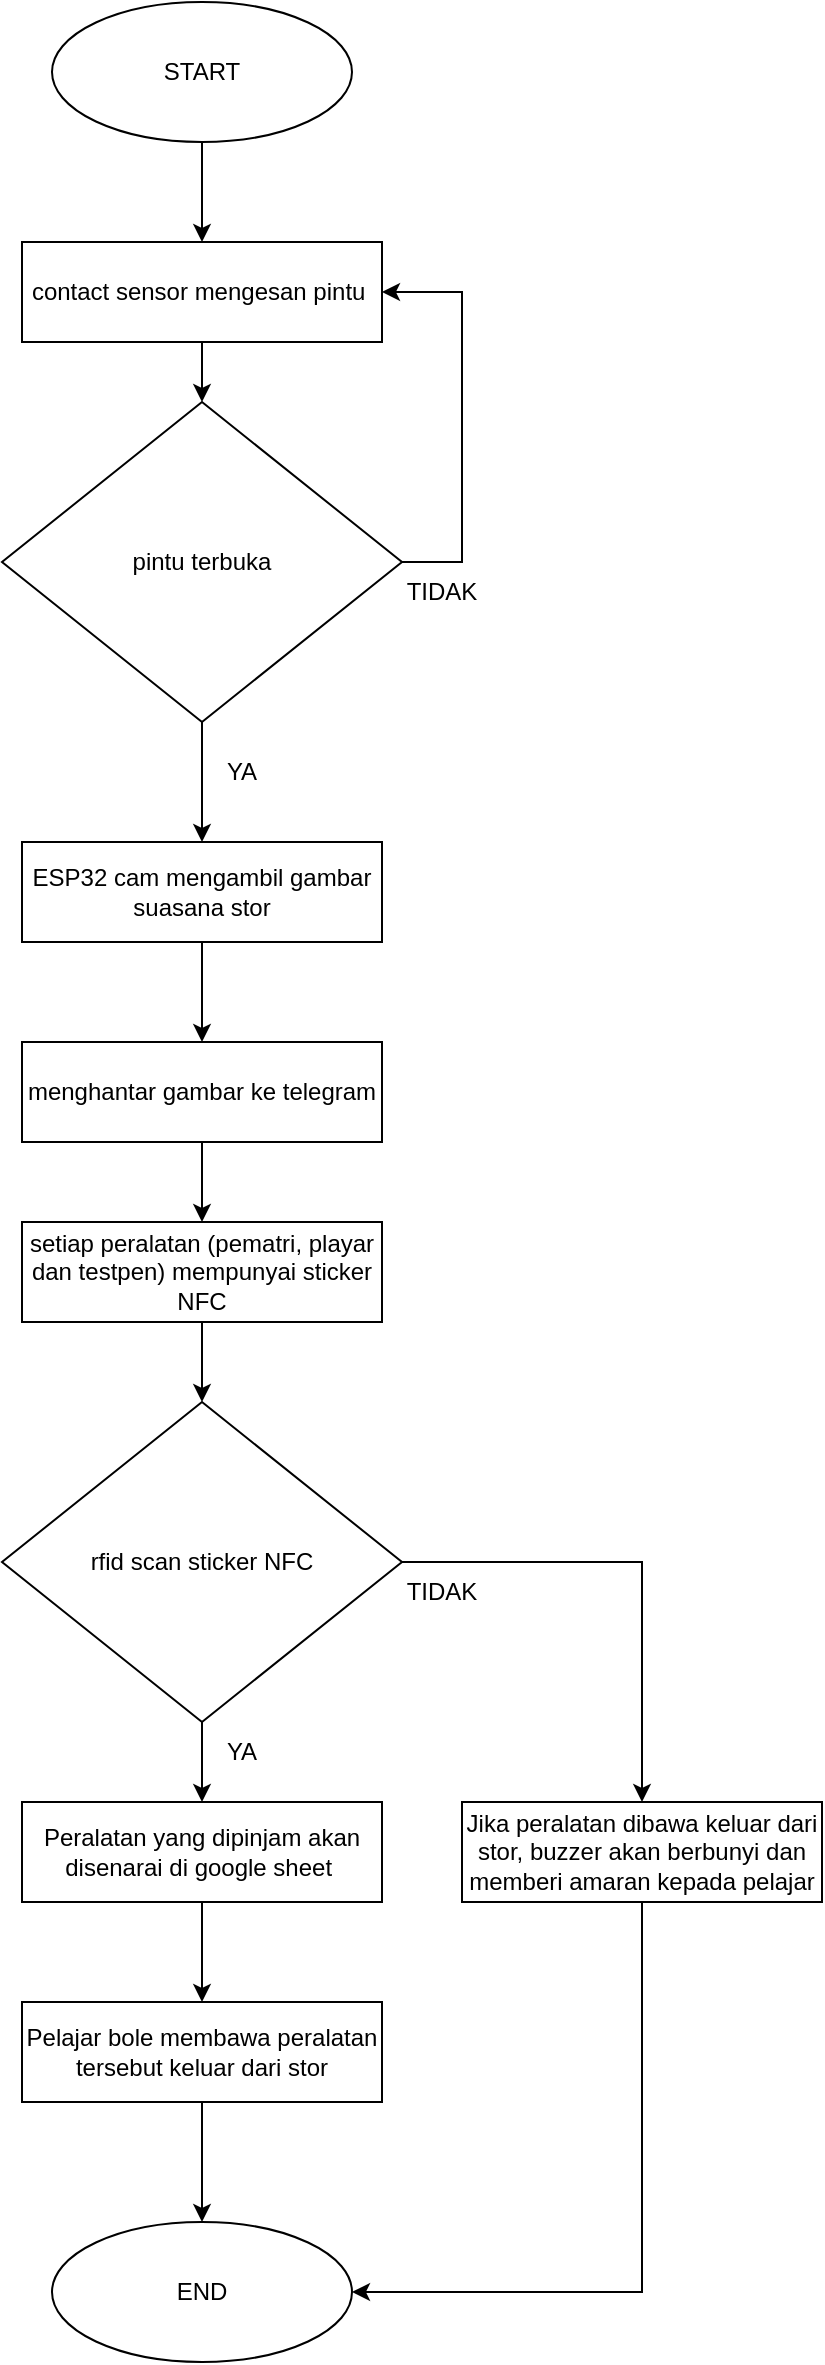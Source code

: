 <mxfile version="27.0.9">
  <diagram name="Page-1" id="vFZa6MuNL-4t9AkKh4qN">
    <mxGraphModel dx="792" dy="494" grid="1" gridSize="10" guides="1" tooltips="1" connect="1" arrows="1" fold="1" page="1" pageScale="1" pageWidth="850" pageHeight="1100" math="0" shadow="0">
      <root>
        <mxCell id="0" />
        <mxCell id="1" parent="0" />
        <mxCell id="XM6_5vX2DxLiWtpjeeLL-6" style="edgeStyle=orthogonalEdgeStyle;rounded=0;orthogonalLoop=1;jettySize=auto;html=1;exitX=0.5;exitY=1;exitDx=0;exitDy=0;entryX=0.5;entryY=0;entryDx=0;entryDy=0;" parent="1" source="XM6_5vX2DxLiWtpjeeLL-1" target="XM6_5vX2DxLiWtpjeeLL-4" edge="1">
          <mxGeometry relative="1" as="geometry" />
        </mxCell>
        <mxCell id="XM6_5vX2DxLiWtpjeeLL-1" value="contact sensor mengesan pintu&amp;nbsp;" style="rounded=0;whiteSpace=wrap;html=1;" parent="1" vertex="1">
          <mxGeometry x="380" y="120" width="180" height="50" as="geometry" />
        </mxCell>
        <mxCell id="XM6_5vX2DxLiWtpjeeLL-9" style="edgeStyle=orthogonalEdgeStyle;rounded=0;orthogonalLoop=1;jettySize=auto;html=1;exitX=1;exitY=0.5;exitDx=0;exitDy=0;entryX=1;entryY=0.5;entryDx=0;entryDy=0;" parent="1" source="XM6_5vX2DxLiWtpjeeLL-4" target="XM6_5vX2DxLiWtpjeeLL-1" edge="1">
          <mxGeometry relative="1" as="geometry">
            <mxPoint x="600" y="140" as="targetPoint" />
            <Array as="points">
              <mxPoint x="600" y="280" />
              <mxPoint x="600" y="145" />
            </Array>
          </mxGeometry>
        </mxCell>
        <mxCell id="XM6_5vX2DxLiWtpjeeLL-14" style="edgeStyle=orthogonalEdgeStyle;rounded=0;orthogonalLoop=1;jettySize=auto;html=1;entryX=0.5;entryY=0;entryDx=0;entryDy=0;" parent="1" source="XM6_5vX2DxLiWtpjeeLL-4" target="XM6_5vX2DxLiWtpjeeLL-13" edge="1">
          <mxGeometry relative="1" as="geometry" />
        </mxCell>
        <mxCell id="XM6_5vX2DxLiWtpjeeLL-4" value="pintu terbuka" style="rhombus;whiteSpace=wrap;html=1;" parent="1" vertex="1">
          <mxGeometry x="370" y="200" width="200" height="160" as="geometry" />
        </mxCell>
        <mxCell id="XM6_5vX2DxLiWtpjeeLL-8" style="edgeStyle=orthogonalEdgeStyle;rounded=0;orthogonalLoop=1;jettySize=auto;html=1;exitX=0.5;exitY=1;exitDx=0;exitDy=0;entryX=0.5;entryY=0;entryDx=0;entryDy=0;" parent="1" source="XM6_5vX2DxLiWtpjeeLL-7" target="XM6_5vX2DxLiWtpjeeLL-1" edge="1">
          <mxGeometry relative="1" as="geometry" />
        </mxCell>
        <mxCell id="XM6_5vX2DxLiWtpjeeLL-7" value="START" style="ellipse;whiteSpace=wrap;html=1;" parent="1" vertex="1">
          <mxGeometry x="395" width="150" height="70" as="geometry" />
        </mxCell>
        <mxCell id="XM6_5vX2DxLiWtpjeeLL-10" value="TIDAK" style="text;html=1;align=center;verticalAlign=middle;whiteSpace=wrap;rounded=0;" parent="1" vertex="1">
          <mxGeometry x="560" y="280" width="60" height="30" as="geometry" />
        </mxCell>
        <mxCell id="XM6_5vX2DxLiWtpjeeLL-11" value="YA" style="text;html=1;align=center;verticalAlign=middle;whiteSpace=wrap;rounded=0;" parent="1" vertex="1">
          <mxGeometry x="460" y="370" width="60" height="30" as="geometry" />
        </mxCell>
        <mxCell id="XM6_5vX2DxLiWtpjeeLL-16" style="edgeStyle=orthogonalEdgeStyle;rounded=0;orthogonalLoop=1;jettySize=auto;html=1;entryX=0.5;entryY=0;entryDx=0;entryDy=0;" parent="1" source="XM6_5vX2DxLiWtpjeeLL-13" target="XM6_5vX2DxLiWtpjeeLL-15" edge="1">
          <mxGeometry relative="1" as="geometry" />
        </mxCell>
        <mxCell id="XM6_5vX2DxLiWtpjeeLL-13" value="ESP32 cam mengambil gambar suasana stor" style="rounded=0;whiteSpace=wrap;html=1;" parent="1" vertex="1">
          <mxGeometry x="380" y="420" width="180" height="50" as="geometry" />
        </mxCell>
        <mxCell id="iGuR4WESd2Pd1kacSOhX-4" style="edgeStyle=orthogonalEdgeStyle;rounded=0;orthogonalLoop=1;jettySize=auto;html=1;exitX=0.5;exitY=1;exitDx=0;exitDy=0;entryX=0.5;entryY=0;entryDx=0;entryDy=0;" edge="1" parent="1" source="XM6_5vX2DxLiWtpjeeLL-15" target="iGuR4WESd2Pd1kacSOhX-3">
          <mxGeometry relative="1" as="geometry" />
        </mxCell>
        <mxCell id="XM6_5vX2DxLiWtpjeeLL-15" value="menghantar gambar ke telegram" style="rounded=0;whiteSpace=wrap;html=1;" parent="1" vertex="1">
          <mxGeometry x="380" y="520" width="180" height="50" as="geometry" />
        </mxCell>
        <mxCell id="iGuR4WESd2Pd1kacSOhX-6" value="" style="edgeStyle=orthogonalEdgeStyle;rounded=0;orthogonalLoop=1;jettySize=auto;html=1;" edge="1" parent="1" source="iGuR4WESd2Pd1kacSOhX-3">
          <mxGeometry relative="1" as="geometry">
            <mxPoint x="470" y="700" as="targetPoint" />
          </mxGeometry>
        </mxCell>
        <mxCell id="iGuR4WESd2Pd1kacSOhX-3" value="setiap peralatan (pematri, playar dan testpen) mempunyai sticker NFC" style="rounded=0;whiteSpace=wrap;html=1;" vertex="1" parent="1">
          <mxGeometry x="380" y="610" width="180" height="50" as="geometry" />
        </mxCell>
        <mxCell id="iGuR4WESd2Pd1kacSOhX-15" value="" style="edgeStyle=orthogonalEdgeStyle;rounded=0;orthogonalLoop=1;jettySize=auto;html=1;" edge="1" parent="1" source="iGuR4WESd2Pd1kacSOhX-12" target="iGuR4WESd2Pd1kacSOhX-13">
          <mxGeometry relative="1" as="geometry" />
        </mxCell>
        <mxCell id="iGuR4WESd2Pd1kacSOhX-16" style="edgeStyle=orthogonalEdgeStyle;rounded=0;orthogonalLoop=1;jettySize=auto;html=1;entryX=0.5;entryY=0;entryDx=0;entryDy=0;" edge="1" parent="1" source="iGuR4WESd2Pd1kacSOhX-12" target="iGuR4WESd2Pd1kacSOhX-14">
          <mxGeometry relative="1" as="geometry" />
        </mxCell>
        <mxCell id="iGuR4WESd2Pd1kacSOhX-12" value="rfid scan sticker NFC" style="rhombus;whiteSpace=wrap;html=1;" vertex="1" parent="1">
          <mxGeometry x="370" y="700" width="200" height="160" as="geometry" />
        </mxCell>
        <mxCell id="iGuR4WESd2Pd1kacSOhX-21" value="" style="edgeStyle=orthogonalEdgeStyle;rounded=0;orthogonalLoop=1;jettySize=auto;html=1;" edge="1" parent="1" source="iGuR4WESd2Pd1kacSOhX-13" target="iGuR4WESd2Pd1kacSOhX-20">
          <mxGeometry relative="1" as="geometry" />
        </mxCell>
        <mxCell id="iGuR4WESd2Pd1kacSOhX-13" value="Peralatan yang dipinjam akan disenarai di google sheet&amp;nbsp;" style="rounded=0;whiteSpace=wrap;html=1;" vertex="1" parent="1">
          <mxGeometry x="380" y="900" width="180" height="50" as="geometry" />
        </mxCell>
        <mxCell id="iGuR4WESd2Pd1kacSOhX-25" style="edgeStyle=orthogonalEdgeStyle;rounded=0;orthogonalLoop=1;jettySize=auto;html=1;entryX=1;entryY=0.5;entryDx=0;entryDy=0;exitX=0.5;exitY=1;exitDx=0;exitDy=0;" edge="1" parent="1" source="iGuR4WESd2Pd1kacSOhX-14" target="iGuR4WESd2Pd1kacSOhX-23">
          <mxGeometry relative="1" as="geometry">
            <mxPoint x="640.0" y="1211.47" as="targetPoint" />
            <mxPoint x="691.85" y="990" as="sourcePoint" />
          </mxGeometry>
        </mxCell>
        <mxCell id="iGuR4WESd2Pd1kacSOhX-14" value="Jika peralatan dibawa keluar dari stor, buzzer akan berbunyi dan memberi amaran kepada pelajar" style="rounded=0;whiteSpace=wrap;html=1;" vertex="1" parent="1">
          <mxGeometry x="600" y="900" width="180" height="50" as="geometry" />
        </mxCell>
        <mxCell id="iGuR4WESd2Pd1kacSOhX-17" value="YA" style="text;html=1;align=center;verticalAlign=middle;whiteSpace=wrap;rounded=0;" vertex="1" parent="1">
          <mxGeometry x="460" y="860" width="60" height="30" as="geometry" />
        </mxCell>
        <mxCell id="iGuR4WESd2Pd1kacSOhX-18" value="TIDAK" style="text;html=1;align=center;verticalAlign=middle;whiteSpace=wrap;rounded=0;" vertex="1" parent="1">
          <mxGeometry x="560" y="780" width="60" height="30" as="geometry" />
        </mxCell>
        <mxCell id="iGuR4WESd2Pd1kacSOhX-24" value="" style="edgeStyle=orthogonalEdgeStyle;rounded=0;orthogonalLoop=1;jettySize=auto;html=1;" edge="1" parent="1" source="iGuR4WESd2Pd1kacSOhX-20" target="iGuR4WESd2Pd1kacSOhX-23">
          <mxGeometry relative="1" as="geometry" />
        </mxCell>
        <mxCell id="iGuR4WESd2Pd1kacSOhX-20" value="Pelajar bole membawa peralatan tersebut keluar dari stor" style="rounded=0;whiteSpace=wrap;html=1;" vertex="1" parent="1">
          <mxGeometry x="380" y="1000" width="180" height="50" as="geometry" />
        </mxCell>
        <mxCell id="iGuR4WESd2Pd1kacSOhX-23" value="END" style="ellipse;whiteSpace=wrap;html=1;" vertex="1" parent="1">
          <mxGeometry x="395" y="1110" width="150" height="70" as="geometry" />
        </mxCell>
      </root>
    </mxGraphModel>
  </diagram>
</mxfile>
